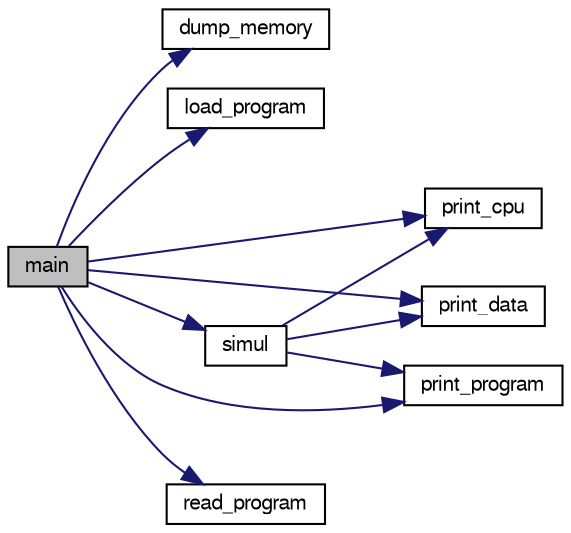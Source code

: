 digraph G
{
  edge [fontname="FreeSans",fontsize="10",labelfontname="FreeSans",labelfontsize="10"];
  node [fontname="FreeSans",fontsize="10",shape=record];
  rankdir=LR;
  Node1 [label="main",height=0.2,width=0.4,color="black", fillcolor="grey75", style="filled" fontcolor="black"];
  Node1 -> Node2 [color="midnightblue",fontsize="10",style="solid",fontname="FreeSans"];
  Node2 [label="dump_memory",height=0.2,width=0.4,color="black", fillcolor="white", style="filled",URL="$machine_8h.html#aa69650bbdba0125402a22c4451755412",tooltip="Affichage du programme et des données."];
  Node1 -> Node3 [color="midnightblue",fontsize="10",style="solid",fontname="FreeSans"];
  Node3 [label="load_program",height=0.2,width=0.4,color="black", fillcolor="white", style="filled",URL="$machine_8h.html#a9ac26e6f927cf2956823b4f9588d44df",tooltip="Chargement d&#39;un programme."];
  Node1 -> Node4 [color="midnightblue",fontsize="10",style="solid",fontname="FreeSans"];
  Node4 [label="print_cpu",height=0.2,width=0.4,color="black", fillcolor="white", style="filled",URL="$machine_8c.html#a87cfff30238b966cfc3c0c416d7076e9",tooltip="Affichage des registres du CPU."];
  Node1 -> Node5 [color="midnightblue",fontsize="10",style="solid",fontname="FreeSans"];
  Node5 [label="print_data",height=0.2,width=0.4,color="black", fillcolor="white", style="filled",URL="$machine_8c.html#a549be6eaf631d871e9357513c748640d",tooltip="Affichage des données du programme."];
  Node1 -> Node6 [color="midnightblue",fontsize="10",style="solid",fontname="FreeSans"];
  Node6 [label="print_program",height=0.2,width=0.4,color="black", fillcolor="white", style="filled",URL="$machine_8h.html#aba3ce4987ef379073d9d3f31debf89e7",tooltip="Affichage des instructions du programme."];
  Node1 -> Node7 [color="midnightblue",fontsize="10",style="solid",fontname="FreeSans"];
  Node7 [label="read_program",height=0.2,width=0.4,color="black", fillcolor="white", style="filled",URL="$machine_8h.html#ac59b88844961c2479108151e24dd555a",tooltip="Lecture d&#39;un programme depuis un fichier binaire."];
  Node1 -> Node8 [color="midnightblue",fontsize="10",style="solid",fontname="FreeSans"];
  Node8 [label="simul",height=0.2,width=0.4,color="black", fillcolor="white", style="filled",URL="$machine_8c.html#ad0bfa0ce7434b963eea888d7b847ac3b",tooltip="Simulation."];
  Node8 -> Node4 [color="midnightblue",fontsize="10",style="solid",fontname="FreeSans"];
  Node8 -> Node5 [color="midnightblue",fontsize="10",style="solid",fontname="FreeSans"];
  Node8 -> Node6 [color="midnightblue",fontsize="10",style="solid",fontname="FreeSans"];
}
